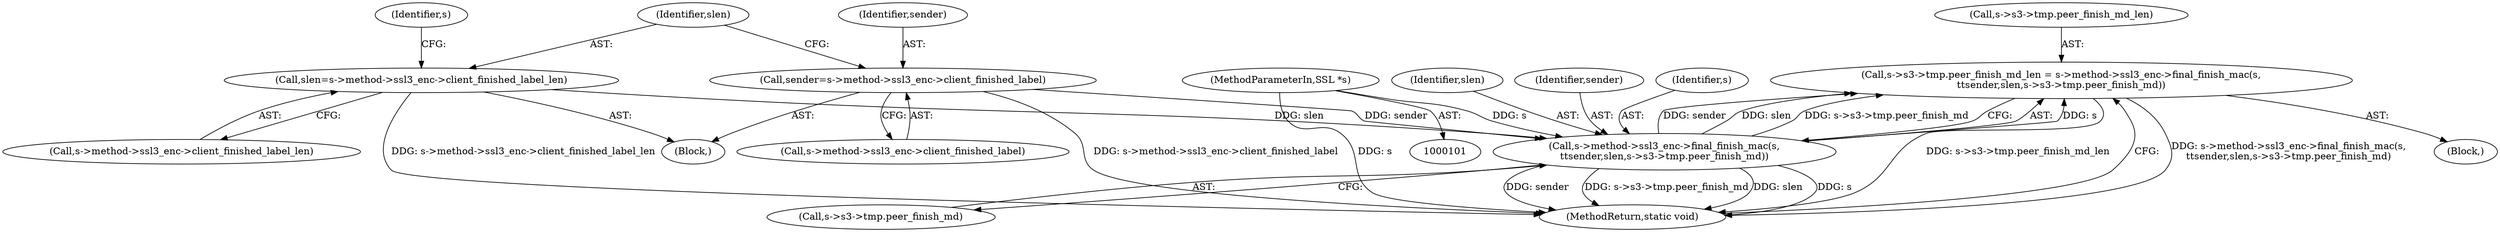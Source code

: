 digraph "0_openssl_197e0ea817ad64820789d86711d55ff50d71f631@API" {
"1000151" [label="(Call,s->s3->tmp.peer_finish_md_len = s->method->ssl3_enc->final_finish_mac(s,\n\t\tsender,slen,s->s3->tmp.peer_finish_md))"];
"1000159" [label="(Call,s->method->ssl3_enc->final_finish_mac(s,\n\t\tsender,slen,s->s3->tmp.peer_finish_md))"];
"1000102" [label="(MethodParameterIn,SSL *s)"];
"1000133" [label="(Call,sender=s->method->ssl3_enc->client_finished_label)"];
"1000142" [label="(Call,slen=s->method->ssl3_enc->client_finished_label_len)"];
"1000133" [label="(Call,sender=s->method->ssl3_enc->client_finished_label)"];
"1000134" [label="(Identifier,sender)"];
"1000155" [label="(Identifier,s)"];
"1000152" [label="(Call,s->s3->tmp.peer_finish_md_len)"];
"1000170" [label="(MethodReturn,static void)"];
"1000159" [label="(Call,s->method->ssl3_enc->final_finish_mac(s,\n\t\tsender,slen,s->s3->tmp.peer_finish_md))"];
"1000162" [label="(Identifier,slen)"];
"1000135" [label="(Call,s->method->ssl3_enc->client_finished_label)"];
"1000103" [label="(Block,)"];
"1000163" [label="(Call,s->s3->tmp.peer_finish_md)"];
"1000161" [label="(Identifier,sender)"];
"1000142" [label="(Call,slen=s->method->ssl3_enc->client_finished_label_len)"];
"1000151" [label="(Call,s->s3->tmp.peer_finish_md_len = s->method->ssl3_enc->final_finish_mac(s,\n\t\tsender,slen,s->s3->tmp.peer_finish_md))"];
"1000102" [label="(MethodParameterIn,SSL *s)"];
"1000160" [label="(Identifier,s)"];
"1000123" [label="(Block,)"];
"1000143" [label="(Identifier,slen)"];
"1000144" [label="(Call,s->method->ssl3_enc->client_finished_label_len)"];
"1000151" -> "1000103"  [label="AST: "];
"1000151" -> "1000159"  [label="CFG: "];
"1000152" -> "1000151"  [label="AST: "];
"1000159" -> "1000151"  [label="AST: "];
"1000170" -> "1000151"  [label="CFG: "];
"1000151" -> "1000170"  [label="DDG: s->method->ssl3_enc->final_finish_mac(s,\n\t\tsender,slen,s->s3->tmp.peer_finish_md)"];
"1000151" -> "1000170"  [label="DDG: s->s3->tmp.peer_finish_md_len"];
"1000159" -> "1000151"  [label="DDG: s"];
"1000159" -> "1000151"  [label="DDG: sender"];
"1000159" -> "1000151"  [label="DDG: slen"];
"1000159" -> "1000151"  [label="DDG: s->s3->tmp.peer_finish_md"];
"1000159" -> "1000163"  [label="CFG: "];
"1000160" -> "1000159"  [label="AST: "];
"1000161" -> "1000159"  [label="AST: "];
"1000162" -> "1000159"  [label="AST: "];
"1000163" -> "1000159"  [label="AST: "];
"1000159" -> "1000170"  [label="DDG: s"];
"1000159" -> "1000170"  [label="DDG: sender"];
"1000159" -> "1000170"  [label="DDG: s->s3->tmp.peer_finish_md"];
"1000159" -> "1000170"  [label="DDG: slen"];
"1000102" -> "1000159"  [label="DDG: s"];
"1000133" -> "1000159"  [label="DDG: sender"];
"1000142" -> "1000159"  [label="DDG: slen"];
"1000102" -> "1000101"  [label="AST: "];
"1000102" -> "1000170"  [label="DDG: s"];
"1000133" -> "1000123"  [label="AST: "];
"1000133" -> "1000135"  [label="CFG: "];
"1000134" -> "1000133"  [label="AST: "];
"1000135" -> "1000133"  [label="AST: "];
"1000143" -> "1000133"  [label="CFG: "];
"1000133" -> "1000170"  [label="DDG: s->method->ssl3_enc->client_finished_label"];
"1000142" -> "1000123"  [label="AST: "];
"1000142" -> "1000144"  [label="CFG: "];
"1000143" -> "1000142"  [label="AST: "];
"1000144" -> "1000142"  [label="AST: "];
"1000155" -> "1000142"  [label="CFG: "];
"1000142" -> "1000170"  [label="DDG: s->method->ssl3_enc->client_finished_label_len"];
}
